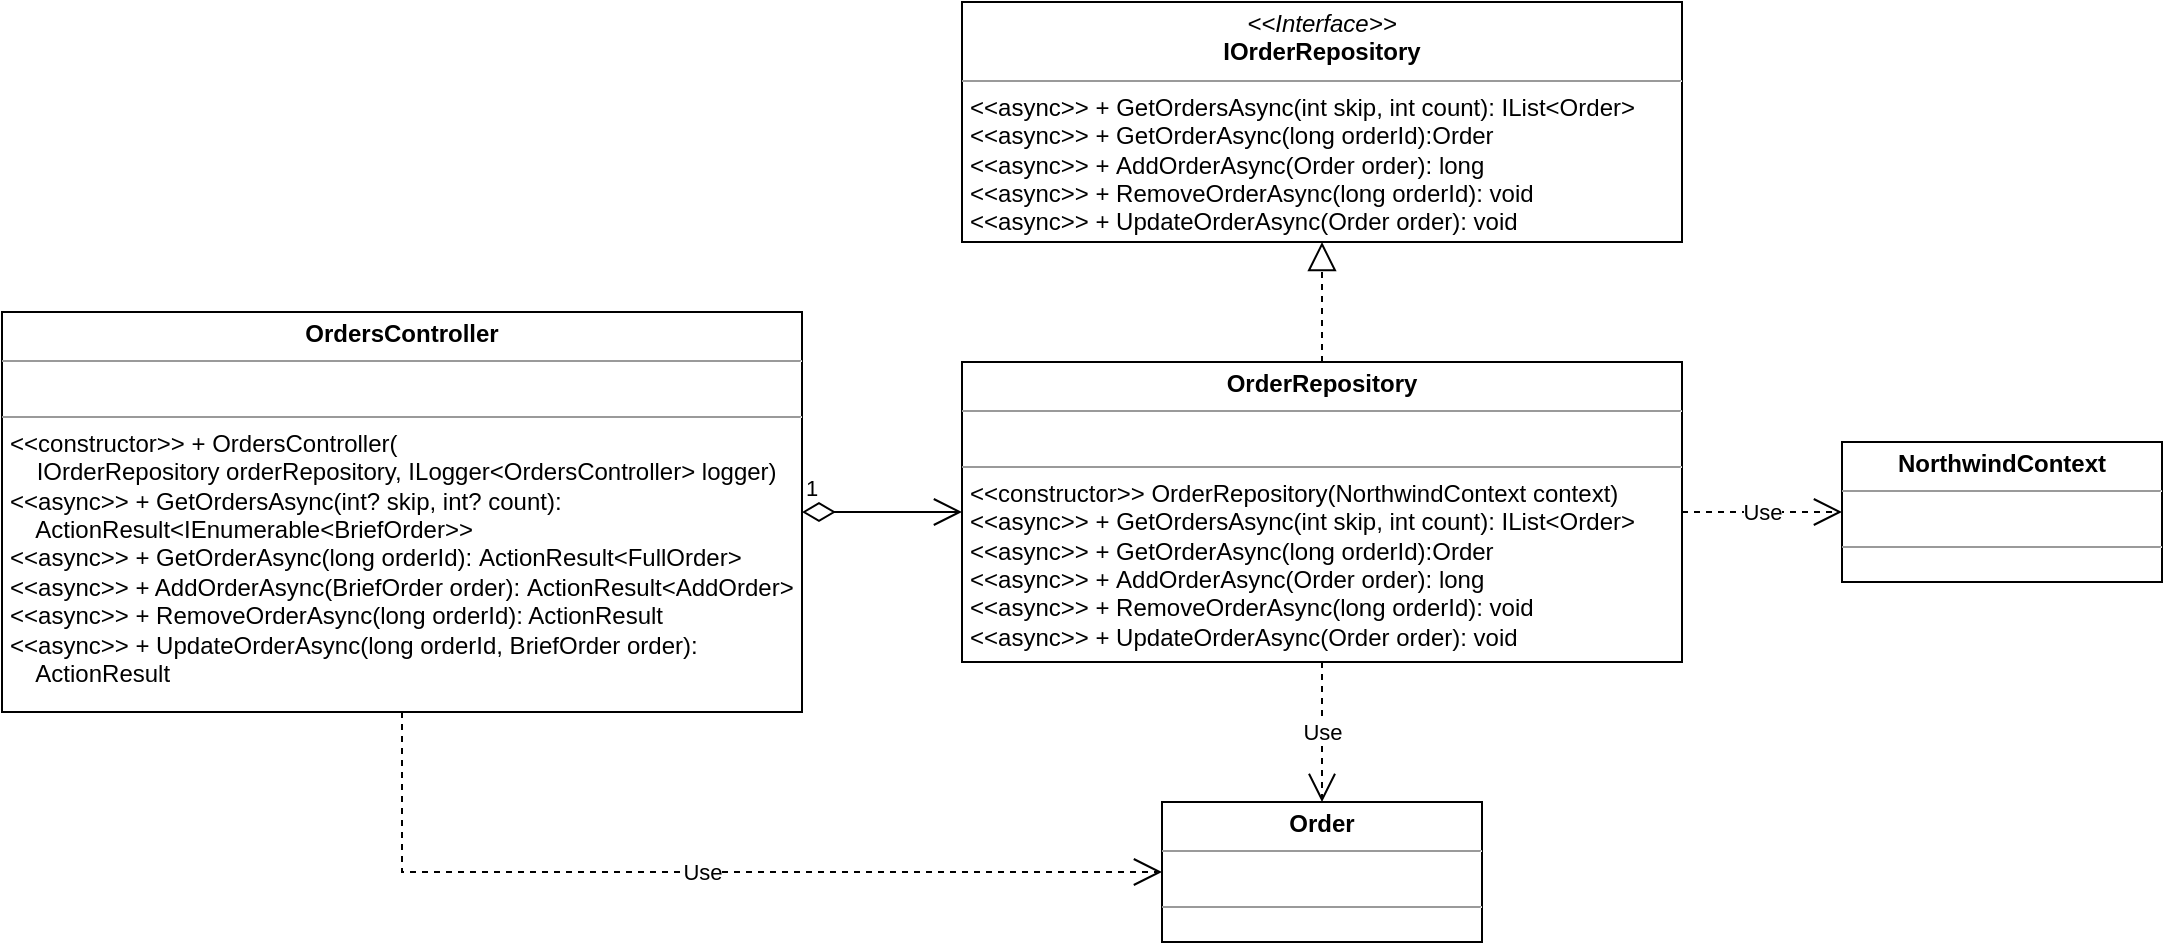 <mxfile version="21.3.2" type="device" pages="3">
  <diagram name="order-repository" id="4syIKuh37-kgR5Z2tyX-">
    <mxGraphModel dx="1807" dy="546" grid="1" gridSize="10" guides="1" tooltips="1" connect="1" arrows="1" fold="1" page="1" pageScale="1" pageWidth="850" pageHeight="1100" math="0" shadow="0">
      <root>
        <mxCell id="0" />
        <mxCell id="1" parent="0" />
        <mxCell id="fsVTtFMVFHhMLwAg6XjQ-5" value="&lt;p style=&quot;margin:0px;margin-top:4px;text-align:center;&quot;&gt;&lt;b&gt;OrderRepository&lt;/b&gt;&lt;/p&gt;&lt;hr size=&quot;1&quot;&gt;&lt;p style=&quot;margin:0px;margin-left:4px;&quot;&gt;&lt;br&gt;&lt;/p&gt;&lt;hr size=&quot;1&quot;&gt;&lt;p style=&quot;border-color: var(--border-color); margin: 0px 0px 0px 4px;&quot;&gt;&lt;span style=&quot;border-color: var(--border-color); background-color: initial;&quot;&gt;&amp;lt;&amp;lt;constructor&amp;gt;&amp;gt; OrderRepository(&lt;/span&gt;&lt;span style=&quot;background-color: initial;&quot;&gt;NorthwindContext context&lt;/span&gt;&lt;span style=&quot;background-color: initial;&quot;&gt;)&lt;/span&gt;&lt;/p&gt;&lt;p style=&quot;border-color: var(--border-color); margin: 0px 0px 0px 4px;&quot;&gt;&lt;span style=&quot;border-color: var(--border-color); background-color: initial;&quot;&gt;&amp;lt;&amp;lt;async&amp;gt;&amp;gt; +&amp;nbsp;&lt;/span&gt;&lt;span style=&quot;border-color: var(--border-color); background-color: initial;&quot;&gt;GetOrdersAsync(int skip, int count): IList&amp;lt;Order&amp;gt;&lt;/span&gt;&lt;/p&gt;&lt;p style=&quot;border-color: var(--border-color); margin: 0px 0px 0px 4px;&quot;&gt;&amp;lt;&amp;lt;async&amp;gt;&amp;gt;&amp;nbsp;+ GetOrderAsync(long orderId):Order&lt;/p&gt;&lt;p style=&quot;border-color: var(--border-color); margin: 0px 0px 0px 4px;&quot;&gt;&amp;lt;&amp;lt;async&amp;gt;&amp;gt; +&amp;nbsp;AddOrderAsync(Order order): long&lt;/p&gt;&lt;p style=&quot;border-color: var(--border-color); margin: 0px 0px 0px 4px;&quot;&gt;&amp;lt;&amp;lt;async&amp;gt;&amp;gt;&amp;nbsp;+&amp;nbsp;RemoveOrderAsync(long orderId): void&lt;/p&gt;&lt;p style=&quot;border-color: var(--border-color); margin: 0px 0px 0px 4px;&quot;&gt;&amp;lt;&amp;lt;async&amp;gt;&amp;gt; + UpdateOrderAsync(Order order): void&lt;br&gt;&lt;/p&gt;" style="verticalAlign=top;align=left;overflow=fill;fontSize=12;fontFamily=Helvetica;html=1;" parent="1" vertex="1">
          <mxGeometry x="120" y="260" width="360" height="150" as="geometry" />
        </mxCell>
        <mxCell id="fsVTtFMVFHhMLwAg6XjQ-7" value="&lt;p style=&quot;margin:0px;margin-top:4px;text-align:center;&quot;&gt;&lt;i&gt;&amp;lt;&amp;lt;Interface&amp;gt;&amp;gt;&lt;/i&gt;&lt;br&gt;&lt;b&gt;IOrderRepository&lt;/b&gt;&lt;br&gt;&lt;/p&gt;&lt;hr size=&quot;1&quot;&gt;&lt;p style=&quot;border-color: var(--border-color); margin: 0px 0px 0px 4px;&quot;&gt;&amp;lt;&amp;lt;async&amp;gt;&amp;gt; +&amp;nbsp;&lt;span style=&quot;border-color: var(--border-color); background-color: initial;&quot;&gt;GetOrdersAsync(int skip, int count): IList&amp;lt;Order&amp;gt;&lt;/span&gt;&lt;/p&gt;&lt;p style=&quot;border-color: var(--border-color); margin: 0px 0px 0px 4px;&quot;&gt;&amp;lt;&amp;lt;async&amp;gt;&amp;gt;&amp;nbsp;+ GetOrderAsync(long orderId):Order&lt;/p&gt;&lt;p style=&quot;border-color: var(--border-color); margin: 0px 0px 0px 4px;&quot;&gt;&amp;lt;&amp;lt;async&amp;gt;&amp;gt; +&amp;nbsp;AddOrderAsync(Order order): long&lt;/p&gt;&lt;p style=&quot;border-color: var(--border-color); margin: 0px 0px 0px 4px;&quot;&gt;&amp;lt;&amp;lt;async&amp;gt;&amp;gt;&amp;nbsp;+&amp;nbsp;RemoveOrderAsync(long orderId): void&lt;/p&gt;&lt;p style=&quot;border-color: var(--border-color); margin: 0px 0px 0px 4px;&quot;&gt;&amp;lt;&amp;lt;async&amp;gt;&amp;gt; + UpdateOrderAsync(Order order): void&lt;/p&gt;" style="verticalAlign=top;align=left;overflow=fill;fontSize=12;fontFamily=Helvetica;html=1;" parent="1" vertex="1">
          <mxGeometry x="120" y="80" width="360" height="120" as="geometry" />
        </mxCell>
        <mxCell id="fsVTtFMVFHhMLwAg6XjQ-8" value="" style="endArrow=block;dashed=1;endFill=0;endSize=12;html=1;rounded=0;" parent="1" source="fsVTtFMVFHhMLwAg6XjQ-5" target="fsVTtFMVFHhMLwAg6XjQ-7" edge="1">
          <mxGeometry width="160" relative="1" as="geometry">
            <mxPoint x="340" y="490" as="sourcePoint" />
            <mxPoint x="500" y="490" as="targetPoint" />
          </mxGeometry>
        </mxCell>
        <mxCell id="DHhh3yK-Te8nAs_nJDzn-9" value="&lt;p style=&quot;margin:0px;margin-top:4px;text-align:center;&quot;&gt;&lt;b&gt;Order&lt;/b&gt;&lt;/p&gt;&lt;hr size=&quot;1&quot;&gt;&lt;p style=&quot;margin:0px;margin-left:4px;&quot;&gt;&lt;br&gt;&lt;/p&gt;&lt;hr size=&quot;1&quot;&gt;&lt;p style=&quot;margin:0px;margin-left:4px;&quot;&gt;&lt;br&gt;&lt;/p&gt;" style="verticalAlign=top;align=left;overflow=fill;fontSize=12;fontFamily=Helvetica;html=1;whiteSpace=wrap;" parent="1" vertex="1">
          <mxGeometry x="220" y="480" width="160" height="70" as="geometry" />
        </mxCell>
        <mxCell id="DHhh3yK-Te8nAs_nJDzn-10" value="Use" style="endArrow=open;endSize=12;dashed=1;html=1;rounded=0;" parent="1" source="fsVTtFMVFHhMLwAg6XjQ-5" target="DHhh3yK-Te8nAs_nJDzn-9" edge="1">
          <mxGeometry width="160" relative="1" as="geometry">
            <mxPoint x="430" y="410" as="sourcePoint" />
            <mxPoint x="590" y="410" as="targetPoint" />
          </mxGeometry>
        </mxCell>
        <mxCell id="DHhh3yK-Te8nAs_nJDzn-11" value="&lt;p style=&quot;margin:0px;margin-top:4px;text-align:center;&quot;&gt;&lt;b&gt;OrdersController&lt;/b&gt;&lt;/p&gt;&lt;hr size=&quot;1&quot;&gt;&lt;p style=&quot;margin:0px;margin-left:4px;&quot;&gt;&lt;br&gt;&lt;/p&gt;&lt;hr size=&quot;1&quot;&gt;&lt;p style=&quot;margin:0px;margin-left:4px;&quot;&gt;&amp;lt;&amp;lt;constructor&amp;gt;&amp;gt; + OrdersController(&lt;/p&gt;&lt;p style=&quot;margin:0px;margin-left:4px;&quot;&gt;&amp;nbsp; &amp;nbsp; IOrderRepository orderRepository, ILogger&amp;lt;OrdersController&amp;gt; logger)&lt;/p&gt;&lt;p style=&quot;margin:0px;margin-left:4px;&quot;&gt;&amp;lt;&amp;lt;async&amp;gt;&amp;gt; + GetOrdersAsync(int? skip, int? count):&lt;/p&gt;&lt;p style=&quot;margin:0px;margin-left:4px;&quot;&gt;&amp;nbsp; &amp;nbsp; ActionResult&amp;lt;IEnumerable&amp;lt;BriefOrder&amp;gt;&amp;gt;&lt;br&gt;&lt;/p&gt;&lt;p style=&quot;margin:0px;margin-left:4px;&quot;&gt;&amp;lt;&amp;lt;async&amp;gt;&amp;gt; + GetOrderAsync(long orderId):&amp;nbsp;&lt;span style=&quot;background-color: initial;&quot;&gt;ActionResult&amp;lt;FullOrder&amp;gt;&lt;/span&gt;&lt;/p&gt;&lt;p style=&quot;margin:0px;margin-left:4px;&quot;&gt;&amp;lt;&amp;lt;async&amp;gt;&amp;gt; + AddOrderAsync(BriefOrder order):&amp;nbsp;&lt;span style=&quot;background-color: initial;&quot;&gt;ActionResult&amp;lt;AddOrder&amp;gt;&lt;/span&gt;&lt;/p&gt;&lt;p style=&quot;margin:0px;margin-left:4px;&quot;&gt;&amp;lt;&amp;lt;async&amp;gt;&amp;gt; + RemoveOrderAsync(long orderId): ActionResult&lt;/p&gt;&lt;p style=&quot;margin:0px;margin-left:4px;&quot;&gt;&amp;lt;&amp;lt;async&amp;gt;&amp;gt; + UpdateOrderAsync(long orderId, BriefOrder order):&lt;/p&gt;&lt;p style=&quot;margin:0px;margin-left:4px;&quot;&gt;&lt;span style=&quot;background-color: initial;&quot;&gt;&amp;nbsp; &amp;nbsp; ActionResult&lt;/span&gt;&lt;/p&gt;" style="verticalAlign=top;align=left;overflow=fill;fontSize=12;fontFamily=Helvetica;html=1;whiteSpace=wrap;" parent="1" vertex="1">
          <mxGeometry x="-360" y="235" width="400" height="200" as="geometry" />
        </mxCell>
        <mxCell id="DHhh3yK-Te8nAs_nJDzn-13" value="Use" style="endArrow=open;endSize=12;dashed=1;html=1;rounded=0;" parent="1" source="DHhh3yK-Te8nAs_nJDzn-11" target="DHhh3yK-Te8nAs_nJDzn-9" edge="1">
          <mxGeometry width="160" relative="1" as="geometry">
            <mxPoint x="110" y="430" as="sourcePoint" />
            <mxPoint x="270" y="430" as="targetPoint" />
            <Array as="points">
              <mxPoint x="-160" y="515" />
            </Array>
          </mxGeometry>
        </mxCell>
        <mxCell id="zYVj0WYoYXqnwiyUr_U6-1" value="&lt;p style=&quot;margin:0px;margin-top:4px;text-align:center;&quot;&gt;&lt;b&gt;NorthwindContext&lt;/b&gt;&lt;/p&gt;&lt;hr size=&quot;1&quot;&gt;&lt;p style=&quot;margin:0px;margin-left:4px;&quot;&gt;&lt;br&gt;&lt;/p&gt;&lt;hr size=&quot;1&quot;&gt;&lt;p style=&quot;margin:0px;margin-left:4px;&quot;&gt;&lt;br&gt;&lt;/p&gt;" style="verticalAlign=top;align=left;overflow=fill;fontSize=12;fontFamily=Helvetica;html=1;whiteSpace=wrap;" parent="1" vertex="1">
          <mxGeometry x="560" y="300" width="160" height="70" as="geometry" />
        </mxCell>
        <mxCell id="zYVj0WYoYXqnwiyUr_U6-2" value="Use" style="endArrow=open;endSize=12;dashed=1;html=1;rounded=0;" parent="1" source="fsVTtFMVFHhMLwAg6XjQ-5" target="zYVj0WYoYXqnwiyUr_U6-1" edge="1">
          <mxGeometry width="160" relative="1" as="geometry">
            <mxPoint x="300" y="310" as="sourcePoint" />
            <mxPoint x="460" y="310" as="targetPoint" />
          </mxGeometry>
        </mxCell>
        <mxCell id="JPZw4VA5nF1D_Yiyp3x8-1" value="1" style="endArrow=open;html=1;endSize=12;startArrow=diamondThin;startSize=14;startFill=0;edgeStyle=orthogonalEdgeStyle;align=left;verticalAlign=bottom;rounded=0;" edge="1" parent="1" source="DHhh3yK-Te8nAs_nJDzn-11" target="fsVTtFMVFHhMLwAg6XjQ-5">
          <mxGeometry x="-1" y="3" relative="1" as="geometry">
            <mxPoint x="-80" y="490" as="sourcePoint" />
            <mxPoint x="80" y="490" as="targetPoint" />
          </mxGeometry>
        </mxCell>
      </root>
    </mxGraphModel>
  </diagram>
  <diagram id="ootnYhSHuekbqVSYnOk0" name="order">
    <mxGraphModel dx="2430" dy="990" grid="1" gridSize="10" guides="1" tooltips="1" connect="1" arrows="1" fold="1" page="1" pageScale="1" pageWidth="850" pageHeight="1100" math="0" shadow="0">
      <root>
        <mxCell id="0" />
        <mxCell id="1" parent="0" />
        <mxCell id="qPN_BNUJziZuLO88Nb3K-9" value="&lt;p style=&quot;margin:0px;margin-top:4px;text-align:center;&quot;&gt;&lt;b&gt;Order&lt;/b&gt;&lt;/p&gt;&lt;hr size=&quot;1&quot;&gt;&lt;p style=&quot;margin:0px;margin-left:4px;&quot;&gt;&amp;lt;&amp;lt;get&amp;gt;&amp;gt; + Id: long&lt;/p&gt;&lt;p style=&quot;margin:0px;margin-left:4px;&quot;&gt;&amp;lt;&amp;lt;get, set&amp;gt;&amp;gt; + Customer: Customer&lt;/p&gt;&lt;p style=&quot;margin:0px;margin-left:4px;&quot;&gt;&lt;span style=&quot;background-color: initial;&quot;&gt;&amp;lt;&amp;lt;get, set&amp;gt;&amp;gt; + Employee: Employee&lt;br&gt;&lt;/span&gt;&lt;/p&gt;&lt;p style=&quot;margin:0px;margin-left:4px;&quot;&gt;&amp;lt;&amp;lt;get, set&amp;gt;&amp;gt; + OrderDate: DateTime&lt;span style=&quot;background-color: initial;&quot;&gt;&lt;br&gt;&lt;/span&gt;&lt;/p&gt;&lt;p style=&quot;margin:0px;margin-left:4px;&quot;&gt;&amp;lt;&amp;lt;get, set&amp;gt;&amp;gt; + RequiredDate: DateTime&lt;br&gt;&lt;/p&gt;&lt;p style=&quot;margin:0px;margin-left:4px;&quot;&gt;&amp;lt;&amp;lt;get, set&amp;gt;&amp;gt; + ShippedDate: DateTime&lt;/p&gt;&lt;p style=&quot;margin:0px;margin-left:4px;&quot;&gt;&amp;lt;&amp;lt;get, set,&amp;gt;&amp;gt; +&amp;nbsp;Shipper: Shipper&lt;br style=&quot;border-color: var(--border-color);&quot;&gt;&amp;lt;&amp;lt;get, set&amp;gt;&amp;gt; + Freight: double&lt;br style=&quot;border-color: var(--border-color);&quot;&gt;&amp;lt;&amp;lt;get, set&amp;gt;&amp;gt; + ShipName: string&lt;br style=&quot;border-color: var(--border-color);&quot;&gt;&amp;lt;&amp;lt;get, set&amp;gt;&amp;gt; + ShippingAddress: ShippingAddress&lt;br style=&quot;border-color: var(--border-color);&quot;&gt;&lt;/p&gt;&lt;p style=&quot;margin:0px;margin-left:4px;&quot;&gt;&amp;lt;&amp;lt;get&amp;gt;&amp;gt; + OrderDetails: List&amp;lt;OrderDetail&amp;gt;&lt;/p&gt;" style="verticalAlign=top;align=left;overflow=fill;fontSize=12;fontFamily=Helvetica;html=1;whiteSpace=wrap;" parent="1" vertex="1">
          <mxGeometry x="80" y="70" width="280" height="200" as="geometry" />
        </mxCell>
        <mxCell id="ErqTv-H1oVq1WEO4uEuk-1" value="&lt;p style=&quot;margin:0px;margin-top:4px;text-align:center;&quot;&gt;&lt;b&gt;Customer&lt;/b&gt;&lt;/p&gt;&lt;hr size=&quot;1&quot;&gt;&lt;p style=&quot;margin:0px;margin-left:4px;&quot;&gt;&amp;lt;&amp;lt;get&amp;gt;&amp;gt; + Code: CustomerCode&lt;/p&gt;&lt;p style=&quot;margin:0px;margin-left:4px;&quot;&gt;&amp;lt;&amp;lt;get&amp;gt;&amp;gt; + CompanyName: string&lt;/p&gt;" style="verticalAlign=top;align=left;overflow=fill;fontSize=12;fontFamily=Helvetica;html=1;whiteSpace=wrap;" parent="1" vertex="1">
          <mxGeometry x="-240" y="200" width="240" height="70" as="geometry" />
        </mxCell>
        <mxCell id="ErqTv-H1oVq1WEO4uEuk-2" value="&lt;p style=&quot;margin:0px;margin-top:4px;text-align:center;&quot;&gt;&lt;b&gt;Employee&lt;/b&gt;&lt;/p&gt;&lt;hr size=&quot;1&quot;&gt;&lt;p style=&quot;margin:0px;margin-left:4px;&quot;&gt;&amp;lt;&amp;lt;get&amp;gt;&amp;gt; + Id: long&lt;/p&gt;&lt;p style=&quot;margin:0px;margin-left:4px;&quot;&gt;&amp;lt;&amp;lt;get&amp;gt;&amp;gt; + FirstName: string&lt;/p&gt;&lt;p style=&quot;margin:0px;margin-left:4px;&quot;&gt;&amp;lt;&amp;lt;get&amp;gt;&amp;gt; + LastName: string&lt;br&gt;&lt;/p&gt;&lt;p style=&quot;margin:0px;margin-left:4px;&quot;&gt;&amp;lt;&amp;lt;get&amp;gt;&amp;gt; + Country: string&lt;br&gt;&lt;/p&gt;" style="verticalAlign=top;align=left;overflow=fill;fontSize=12;fontFamily=Helvetica;html=1;whiteSpace=wrap;" parent="1" vertex="1">
          <mxGeometry x="-240" y="70" width="240" height="100" as="geometry" />
        </mxCell>
        <mxCell id="ErqTv-H1oVq1WEO4uEuk-3" value="&lt;p style=&quot;margin:0px;margin-top:4px;text-align:center;&quot;&gt;&lt;b&gt;Shipper&lt;/b&gt;&lt;/p&gt;&lt;hr size=&quot;1&quot;&gt;&lt;p style=&quot;margin:0px;margin-left:4px;&quot;&gt;&amp;lt;&amp;lt;get&amp;gt;&amp;gt; + Id: long&lt;/p&gt;&lt;p style=&quot;margin:0px;margin-left:4px;&quot;&gt;&amp;lt;&amp;lt;get&amp;gt;&amp;gt; + CompanyName: string&lt;/p&gt;" style="verticalAlign=top;align=left;overflow=fill;fontSize=12;fontFamily=Helvetica;html=1;whiteSpace=wrap;" parent="1" vertex="1">
          <mxGeometry x="440" y="70" width="240" height="70" as="geometry" />
        </mxCell>
        <mxCell id="ErqTv-H1oVq1WEO4uEuk-4" value="&lt;p style=&quot;margin:0px;margin-top:4px;text-align:center;&quot;&gt;&lt;b&gt;ShippingAddress&lt;/b&gt;&lt;/p&gt;&lt;hr size=&quot;1&quot;&gt;&lt;p style=&quot;margin:0px;margin-left:4px;&quot;&gt;&amp;lt;&amp;lt;get&amp;gt;&amp;gt; + Address: string&lt;/p&gt;&lt;p style=&quot;margin:0px;margin-left:4px;&quot;&gt;&amp;lt;&amp;lt;get&amp;gt;&amp;gt; + City: string&lt;/p&gt;&lt;p style=&quot;margin:0px;margin-left:4px;&quot;&gt;&amp;lt;&amp;lt;get&amp;gt;&amp;gt; + Region: string?&lt;br&gt;&lt;/p&gt;&lt;p style=&quot;margin:0px;margin-left:4px;&quot;&gt;&amp;lt;&amp;lt;get&amp;gt;&amp;gt; + PostalCode: string&lt;br&gt;&lt;/p&gt;&lt;p style=&quot;margin:0px;margin-left:4px;&quot;&gt;&amp;lt;&amp;lt;get&amp;gt;&amp;gt; + Country: string&lt;br&gt;&lt;/p&gt;" style="verticalAlign=top;align=left;overflow=fill;fontSize=12;fontFamily=Helvetica;html=1;whiteSpace=wrap;" parent="1" vertex="1">
          <mxGeometry x="440" y="190" width="240" height="110" as="geometry" />
        </mxCell>
        <mxCell id="pNFVQRp5quhbvv_4Hf2h-1" value="&lt;p style=&quot;margin:0px;margin-top:4px;text-align:center;&quot;&gt;&lt;b&gt;OrderDetail&lt;/b&gt;&lt;br&gt;&lt;/p&gt;&lt;hr size=&quot;1&quot;&gt;&lt;p style=&quot;margin:0px;margin-left:4px;&quot;&gt;&amp;lt;&amp;lt;get&amp;gt;&amp;gt; + Order: Order&lt;/p&gt;&lt;p style=&quot;margin:0px;margin-left:4px;&quot;&gt;&amp;lt;&amp;lt;get&amp;gt;&amp;gt; + Product: Product&lt;/p&gt;&lt;p style=&quot;margin:0px;margin-left:4px;&quot;&gt;&amp;lt;&amp;lt;get&amp;gt;&amp;gt; + UnitPrice: double&lt;br&gt;&lt;/p&gt;&lt;p style=&quot;margin:0px;margin-left:4px;&quot;&gt;&amp;lt;&amp;lt;get&amp;gt;&amp;gt; + Quantity: long&lt;br&gt;&lt;/p&gt;&lt;p style=&quot;margin:0px;margin-left:4px;&quot;&gt;&amp;lt;&amp;lt;get&amp;gt;&amp;gt; + Discount: double&lt;/p&gt;" style="verticalAlign=top;align=left;overflow=fill;fontSize=12;fontFamily=Helvetica;html=1;whiteSpace=wrap;" parent="1" vertex="1">
          <mxGeometry x="100" y="360" width="240" height="110" as="geometry" />
        </mxCell>
        <mxCell id="pNFVQRp5quhbvv_4Hf2h-6" value="*" style="endArrow=open;html=1;endSize=12;startArrow=diamondThin;startSize=14;startFill=1;edgeStyle=orthogonalEdgeStyle;align=left;verticalAlign=bottom;rounded=0;" parent="1" source="qPN_BNUJziZuLO88Nb3K-9" target="pNFVQRp5quhbvv_4Hf2h-1" edge="1">
          <mxGeometry x="-0.556" y="10" relative="1" as="geometry">
            <mxPoint x="280" y="240" as="sourcePoint" />
            <mxPoint x="440" y="240" as="targetPoint" />
            <mxPoint as="offset" />
          </mxGeometry>
        </mxCell>
        <mxCell id="pNFVQRp5quhbvv_4Hf2h-7" value="&lt;p style=&quot;margin:0px;margin-top:4px;text-align:center;&quot;&gt;&lt;b&gt;Product&lt;/b&gt;&lt;br&gt;&lt;/p&gt;&lt;hr size=&quot;1&quot;&gt;&lt;p style=&quot;margin:0px;margin-left:4px;&quot;&gt;&amp;lt;&amp;lt;get&amp;gt;&amp;gt; + Id: long&lt;/p&gt;&lt;p style=&quot;margin:0px;margin-left:4px;&quot;&gt;&amp;lt;&amp;lt;get&amp;gt;&amp;gt; + ProductName: string&lt;/p&gt;&lt;p style=&quot;margin:0px;margin-left:4px;&quot;&gt;&amp;lt;&amp;lt;get&amp;gt;&amp;gt; + Supplier: string&lt;br&gt;&lt;/p&gt;&lt;p style=&quot;margin:0px;margin-left:4px;&quot;&gt;&amp;lt;&amp;lt;get&amp;gt;&amp;gt; + SupplierId: long&lt;br&gt;&lt;/p&gt;&lt;p style=&quot;margin:0px;margin-left:4px;&quot;&gt;&amp;lt;&amp;lt;get&amp;gt;&amp;gt; + Category: string&lt;/p&gt;&lt;p style=&quot;margin:0px;margin-left:4px;&quot;&gt;&amp;lt;&amp;lt;get&amp;gt;&amp;gt; + CategoryId: long&lt;/p&gt;" style="verticalAlign=top;align=left;overflow=fill;fontSize=12;fontFamily=Helvetica;html=1;whiteSpace=wrap;" parent="1" vertex="1">
          <mxGeometry x="440" y="350" width="240" height="130" as="geometry" />
        </mxCell>
        <mxCell id="pNFVQRp5quhbvv_4Hf2h-8" value="1" style="endArrow=open;html=1;endSize=12;startArrow=diamondThin;startSize=14;startFill=1;edgeStyle=orthogonalEdgeStyle;align=left;verticalAlign=bottom;rounded=0;" parent="1" source="pNFVQRp5quhbvv_4Hf2h-1" target="pNFVQRp5quhbvv_4Hf2h-7" edge="1">
          <mxGeometry x="-1" y="3" relative="1" as="geometry">
            <mxPoint x="220" y="450" as="sourcePoint" />
            <mxPoint x="380" y="450" as="targetPoint" />
          </mxGeometry>
        </mxCell>
        <mxCell id="pNFVQRp5quhbvv_4Hf2h-9" value="1" style="endArrow=open;html=1;endSize=12;startArrow=diamondThin;startSize=14;startFill=1;edgeStyle=orthogonalEdgeStyle;align=left;verticalAlign=bottom;rounded=0;" parent="1" source="qPN_BNUJziZuLO88Nb3K-9" target="ErqTv-H1oVq1WEO4uEuk-4" edge="1">
          <mxGeometry x="-1" y="3" relative="1" as="geometry">
            <mxPoint x="220" y="290" as="sourcePoint" />
            <mxPoint x="380" y="290" as="targetPoint" />
            <Array as="points">
              <mxPoint x="400" y="200" />
              <mxPoint x="400" y="240" />
            </Array>
          </mxGeometry>
        </mxCell>
        <mxCell id="pNFVQRp5quhbvv_4Hf2h-11" value="1" style="endArrow=open;html=1;endSize=12;startArrow=diamondThin;startSize=14;startFill=0;edgeStyle=orthogonalEdgeStyle;align=left;verticalAlign=bottom;rounded=0;" parent="1" source="qPN_BNUJziZuLO88Nb3K-9" target="ErqTv-H1oVq1WEO4uEuk-3" edge="1">
          <mxGeometry x="-1" y="3" relative="1" as="geometry">
            <mxPoint x="220" y="290" as="sourcePoint" />
            <mxPoint x="380" y="290" as="targetPoint" />
            <Array as="points">
              <mxPoint x="400" y="120" />
              <mxPoint x="400" y="100" />
            </Array>
          </mxGeometry>
        </mxCell>
        <mxCell id="pNFVQRp5quhbvv_4Hf2h-12" value="1" style="endArrow=open;html=1;endSize=12;startArrow=diamondThin;startSize=14;startFill=0;edgeStyle=orthogonalEdgeStyle;align=left;verticalAlign=bottom;rounded=0;" parent="1" source="qPN_BNUJziZuLO88Nb3K-9" target="ErqTv-H1oVq1WEO4uEuk-1" edge="1">
          <mxGeometry x="-0.5" y="20" relative="1" as="geometry">
            <mxPoint x="220" y="290" as="sourcePoint" />
            <mxPoint x="380" y="290" as="targetPoint" />
            <Array as="points">
              <mxPoint x="50" y="240" />
              <mxPoint x="50" y="240" />
            </Array>
            <mxPoint as="offset" />
          </mxGeometry>
        </mxCell>
        <mxCell id="pNFVQRp5quhbvv_4Hf2h-13" value="1" style="endArrow=open;html=1;endSize=12;startArrow=diamondThin;startSize=14;startFill=0;edgeStyle=orthogonalEdgeStyle;align=left;verticalAlign=bottom;rounded=0;" parent="1" source="qPN_BNUJziZuLO88Nb3K-9" target="ErqTv-H1oVq1WEO4uEuk-2" edge="1">
          <mxGeometry x="-0.636" y="20" relative="1" as="geometry">
            <mxPoint x="220" y="290" as="sourcePoint" />
            <mxPoint x="380" y="290" as="targetPoint" />
            <Array as="points">
              <mxPoint x="40" y="120" />
              <mxPoint x="40" y="90" />
            </Array>
            <mxPoint as="offset" />
          </mxGeometry>
        </mxCell>
        <mxCell id="TeECaVnE1qHKk8UyX7lp-1" value="&lt;p style=&quot;margin:0px;margin-top:4px;text-align:center;&quot;&gt;&lt;b&gt;CustomerCode&lt;/b&gt;&lt;/p&gt;&lt;hr size=&quot;1&quot;&gt;&lt;p style=&quot;margin:0px;margin-left:4px;&quot;&gt;&amp;lt;&amp;lt;get&amp;gt;&amp;gt; + Code: string&lt;/p&gt;" style="verticalAlign=top;align=left;overflow=fill;fontSize=12;fontFamily=Helvetica;html=1;whiteSpace=wrap;" parent="1" vertex="1">
          <mxGeometry x="-240" y="340" width="240" height="50" as="geometry" />
        </mxCell>
        <mxCell id="TeECaVnE1qHKk8UyX7lp-3" value="1" style="endArrow=open;html=1;endSize=12;startArrow=diamondThin;startSize=14;startFill=1;edgeStyle=orthogonalEdgeStyle;align=left;verticalAlign=bottom;rounded=0;" parent="1" source="ErqTv-H1oVq1WEO4uEuk-1" target="TeECaVnE1qHKk8UyX7lp-1" edge="1">
          <mxGeometry x="-0.429" y="10" relative="1" as="geometry">
            <mxPoint x="350" y="425" as="sourcePoint" />
            <mxPoint x="450" y="425" as="targetPoint" />
            <mxPoint as="offset" />
          </mxGeometry>
        </mxCell>
      </root>
    </mxGraphModel>
  </diagram>
  <diagram id="NXcPHyVYvc5APCCDrdV8" name="project-dependency">
    <mxGraphModel dx="2430" dy="990" grid="1" gridSize="10" guides="1" tooltips="1" connect="1" arrows="1" fold="1" page="1" pageScale="1" pageWidth="850" pageHeight="1100" math="0" shadow="0">
      <root>
        <mxCell id="0" />
        <mxCell id="1" parent="0" />
        <mxCell id="HQCrJo-eD-mMcI9NzO29-1" value="Northwind.Orders.WebApi" style="rounded=1;whiteSpace=wrap;html=1;fillColor=#dae8fc;strokeColor=#6c8ebf;" vertex="1" parent="1">
          <mxGeometry x="-80" y="160" width="240" height="60" as="geometry" />
        </mxCell>
        <mxCell id="HQCrJo-eD-mMcI9NzO29-2" value="Northwind.Orders.WebApi.Tests" style="rounded=1;whiteSpace=wrap;html=1;fillColor=#ffe6cc;strokeColor=#d79b00;" vertex="1" parent="1">
          <mxGeometry x="240" y="280" width="240" height="60" as="geometry" />
        </mxCell>
        <mxCell id="HQCrJo-eD-mMcI9NzO29-3" value="Northwind.Services" style="rounded=1;whiteSpace=wrap;html=1;fillColor=#fff2cc;strokeColor=#d6b656;" vertex="1" parent="1">
          <mxGeometry x="240" y="160" width="240" height="60" as="geometry" />
        </mxCell>
        <mxCell id="HQCrJo-eD-mMcI9NzO29-4" value="Northwind.Services.EntityFramework" style="rounded=1;whiteSpace=wrap;html=1;fillColor=#fff2cc;strokeColor=#d6b656;" vertex="1" parent="1">
          <mxGeometry x="240" y="40" width="240" height="60" as="geometry" />
        </mxCell>
        <mxCell id="HQCrJo-eD-mMcI9NzO29-5" value="Northwind.Services.EntityFramework.Tests" style="rounded=1;whiteSpace=wrap;html=1;fillColor=#ffe6cc;strokeColor=#d79b00;" vertex="1" parent="1">
          <mxGeometry x="560" y="160" width="240" height="60" as="geometry" />
        </mxCell>
        <mxCell id="HQCrJo-eD-mMcI9NzO29-6" value="" style="endArrow=classic;html=1;rounded=0;" edge="1" parent="1" source="HQCrJo-eD-mMcI9NzO29-4" target="HQCrJo-eD-mMcI9NzO29-3">
          <mxGeometry width="50" height="50" relative="1" as="geometry">
            <mxPoint x="280" y="260" as="sourcePoint" />
            <mxPoint x="330" y="210" as="targetPoint" />
          </mxGeometry>
        </mxCell>
        <mxCell id="HQCrJo-eD-mMcI9NzO29-7" value="" style="endArrow=classic;html=1;rounded=0;" edge="1" parent="1" source="HQCrJo-eD-mMcI9NzO29-5" target="HQCrJo-eD-mMcI9NzO29-4">
          <mxGeometry width="50" height="50" relative="1" as="geometry">
            <mxPoint x="280" y="260" as="sourcePoint" />
            <mxPoint x="330" y="210" as="targetPoint" />
            <Array as="points">
              <mxPoint x="680" y="70" />
            </Array>
          </mxGeometry>
        </mxCell>
        <mxCell id="HQCrJo-eD-mMcI9NzO29-8" value="" style="endArrow=classic;html=1;rounded=0;" edge="1" parent="1" source="HQCrJo-eD-mMcI9NzO29-2" target="HQCrJo-eD-mMcI9NzO29-1">
          <mxGeometry width="50" height="50" relative="1" as="geometry">
            <mxPoint x="280" y="260" as="sourcePoint" />
            <mxPoint x="330" y="210" as="targetPoint" />
            <Array as="points">
              <mxPoint x="40" y="310" />
            </Array>
          </mxGeometry>
        </mxCell>
        <mxCell id="HQCrJo-eD-mMcI9NzO29-9" value="" style="endArrow=classic;html=1;rounded=0;" edge="1" parent="1" source="HQCrJo-eD-mMcI9NzO29-1" target="HQCrJo-eD-mMcI9NzO29-3">
          <mxGeometry width="50" height="50" relative="1" as="geometry">
            <mxPoint x="280" y="260" as="sourcePoint" />
            <mxPoint x="330" y="210" as="targetPoint" />
            <Array as="points" />
          </mxGeometry>
        </mxCell>
        <mxCell id="HQCrJo-eD-mMcI9NzO29-10" value="" style="endArrow=classic;html=1;rounded=0;" edge="1" parent="1" source="HQCrJo-eD-mMcI9NzO29-1" target="HQCrJo-eD-mMcI9NzO29-4">
          <mxGeometry width="50" height="50" relative="1" as="geometry">
            <mxPoint x="280" y="260" as="sourcePoint" />
            <mxPoint x="330" y="210" as="targetPoint" />
            <Array as="points">
              <mxPoint x="40" y="70" />
            </Array>
          </mxGeometry>
        </mxCell>
        <mxCell id="HQCrJo-eD-mMcI9NzO29-11" value="" style="endArrow=classic;html=1;rounded=0;" edge="1" parent="1" source="HQCrJo-eD-mMcI9NzO29-5" target="HQCrJo-eD-mMcI9NzO29-3">
          <mxGeometry width="50" height="50" relative="1" as="geometry">
            <mxPoint x="280" y="260" as="sourcePoint" />
            <mxPoint x="330" y="210" as="targetPoint" />
            <Array as="points" />
          </mxGeometry>
        </mxCell>
        <mxCell id="HQCrJo-eD-mMcI9NzO29-12" value="" style="endArrow=classic;html=1;rounded=0;" edge="1" parent="1" source="HQCrJo-eD-mMcI9NzO29-2" target="HQCrJo-eD-mMcI9NzO29-3">
          <mxGeometry width="50" height="50" relative="1" as="geometry">
            <mxPoint x="280" y="260" as="sourcePoint" />
            <mxPoint x="330" y="210" as="targetPoint" />
          </mxGeometry>
        </mxCell>
        <mxCell id="HQCrJo-eD-mMcI9NzO29-13" value="" style="endArrow=classic;html=1;rounded=0;" edge="1" parent="1" source="HQCrJo-eD-mMcI9NzO29-2" target="HQCrJo-eD-mMcI9NzO29-5">
          <mxGeometry width="50" height="50" relative="1" as="geometry">
            <mxPoint x="280" y="260" as="sourcePoint" />
            <mxPoint x="330" y="210" as="targetPoint" />
            <Array as="points">
              <mxPoint x="680" y="310" />
            </Array>
          </mxGeometry>
        </mxCell>
      </root>
    </mxGraphModel>
  </diagram>
</mxfile>
